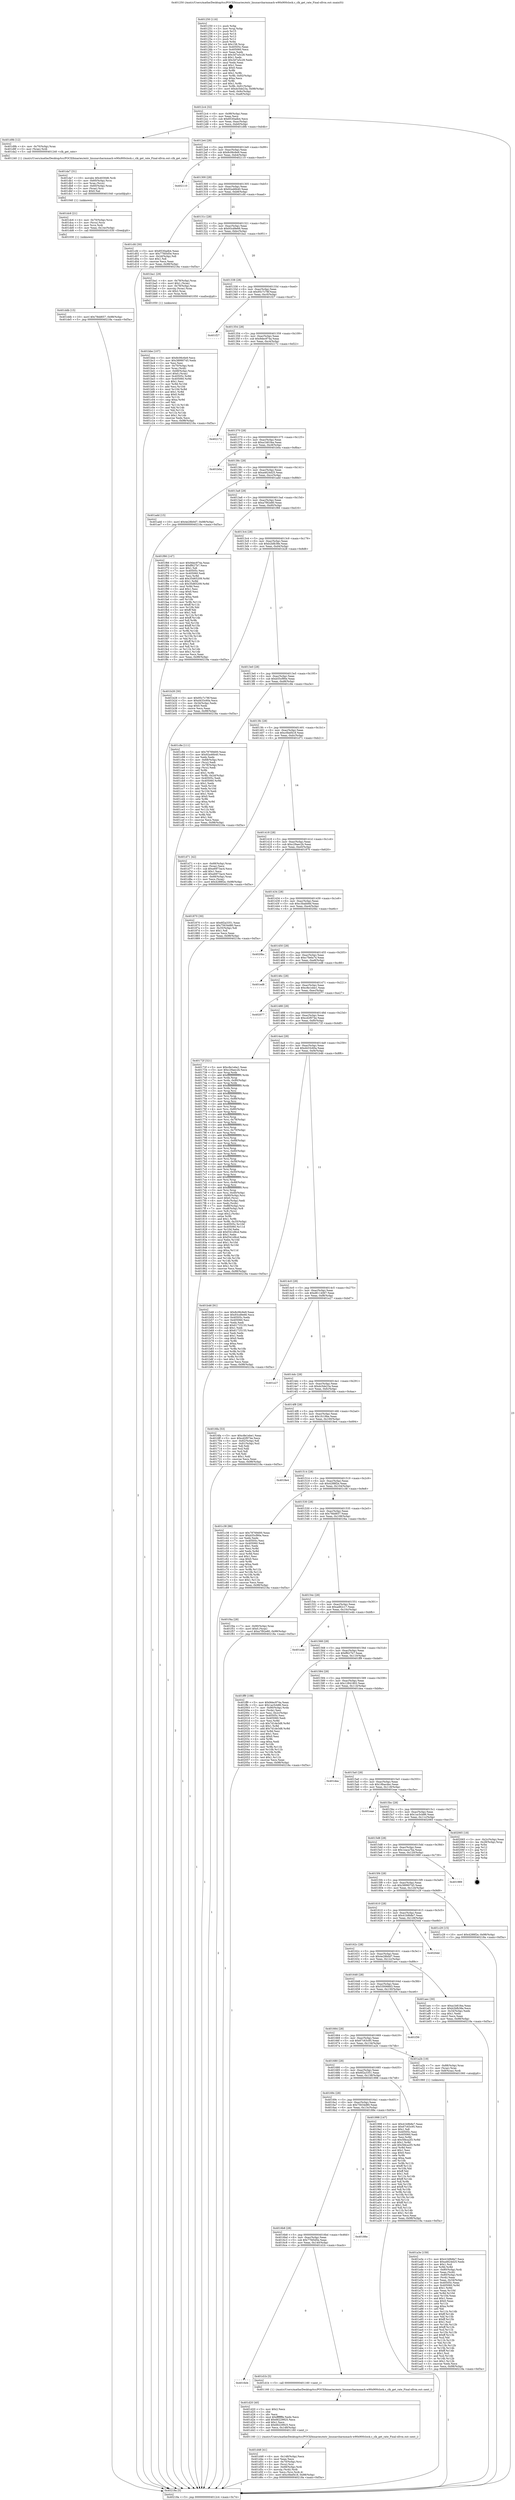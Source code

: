 digraph "0x401250" {
  label = "0x401250 (/mnt/c/Users/mathe/Desktop/tcc/POCII/binaries/extr_linuxarcharmmach-w90x900clock.c_clk_get_rate_Final-ollvm.out::main(0))"
  labelloc = "t"
  node[shape=record]

  Entry [label="",width=0.3,height=0.3,shape=circle,fillcolor=black,style=filled]
  "0x4012c4" [label="{
     0x4012c4 [32]\l
     | [instrs]\l
     &nbsp;&nbsp;0x4012c4 \<+6\>: mov -0x98(%rbp),%eax\l
     &nbsp;&nbsp;0x4012ca \<+2\>: mov %eax,%ecx\l
     &nbsp;&nbsp;0x4012cc \<+6\>: sub $0x8530adb4,%ecx\l
     &nbsp;&nbsp;0x4012d2 \<+6\>: mov %eax,-0xac(%rbp)\l
     &nbsp;&nbsp;0x4012d8 \<+6\>: mov %ecx,-0xb0(%rbp)\l
     &nbsp;&nbsp;0x4012de \<+6\>: je 0000000000401d9b \<main+0xb4b\>\l
  }"]
  "0x401d9b" [label="{
     0x401d9b [12]\l
     | [instrs]\l
     &nbsp;&nbsp;0x401d9b \<+4\>: mov -0x70(%rbp),%rax\l
     &nbsp;&nbsp;0x401d9f \<+3\>: mov (%rax),%rdi\l
     &nbsp;&nbsp;0x401da2 \<+5\>: call 0000000000401240 \<clk_get_rate\>\l
     | [calls]\l
     &nbsp;&nbsp;0x401240 \{1\} (/mnt/c/Users/mathe/Desktop/tcc/POCII/binaries/extr_linuxarcharmmach-w90x900clock.c_clk_get_rate_Final-ollvm.out::clk_get_rate)\l
  }"]
  "0x4012e4" [label="{
     0x4012e4 [28]\l
     | [instrs]\l
     &nbsp;&nbsp;0x4012e4 \<+5\>: jmp 00000000004012e9 \<main+0x99\>\l
     &nbsp;&nbsp;0x4012e9 \<+6\>: mov -0xac(%rbp),%eax\l
     &nbsp;&nbsp;0x4012ef \<+5\>: sub $0x8c06c6e9,%eax\l
     &nbsp;&nbsp;0x4012f4 \<+6\>: mov %eax,-0xb4(%rbp)\l
     &nbsp;&nbsp;0x4012fa \<+6\>: je 0000000000402110 \<main+0xec0\>\l
  }"]
  Exit [label="",width=0.3,height=0.3,shape=circle,fillcolor=black,style=filled,peripheries=2]
  "0x402110" [label="{
     0x402110\l
  }", style=dashed]
  "0x401300" [label="{
     0x401300 [28]\l
     | [instrs]\l
     &nbsp;&nbsp;0x401300 \<+5\>: jmp 0000000000401305 \<main+0xb5\>\l
     &nbsp;&nbsp;0x401305 \<+6\>: mov -0xac(%rbp),%eax\l
     &nbsp;&nbsp;0x40130b \<+5\>: sub $0x92a46b40,%eax\l
     &nbsp;&nbsp;0x401310 \<+6\>: mov %eax,-0xb8(%rbp)\l
     &nbsp;&nbsp;0x401316 \<+6\>: je 0000000000401cfd \<main+0xaad\>\l
  }"]
  "0x401ddb" [label="{
     0x401ddb [15]\l
     | [instrs]\l
     &nbsp;&nbsp;0x401ddb \<+10\>: movl $0x78dd657,-0x98(%rbp)\l
     &nbsp;&nbsp;0x401de5 \<+5\>: jmp 000000000040218a \<main+0xf3a\>\l
  }"]
  "0x401cfd" [label="{
     0x401cfd [30]\l
     | [instrs]\l
     &nbsp;&nbsp;0x401cfd \<+5\>: mov $0x8530adb4,%eax\l
     &nbsp;&nbsp;0x401d02 \<+5\>: mov $0x77fd5d5e,%ecx\l
     &nbsp;&nbsp;0x401d07 \<+3\>: mov -0x2d(%rbp),%dl\l
     &nbsp;&nbsp;0x401d0a \<+3\>: test $0x1,%dl\l
     &nbsp;&nbsp;0x401d0d \<+3\>: cmovne %ecx,%eax\l
     &nbsp;&nbsp;0x401d10 \<+6\>: mov %eax,-0x98(%rbp)\l
     &nbsp;&nbsp;0x401d16 \<+5\>: jmp 000000000040218a \<main+0xf3a\>\l
  }"]
  "0x40131c" [label="{
     0x40131c [28]\l
     | [instrs]\l
     &nbsp;&nbsp;0x40131c \<+5\>: jmp 0000000000401321 \<main+0xd1\>\l
     &nbsp;&nbsp;0x401321 \<+6\>: mov -0xac(%rbp),%eax\l
     &nbsp;&nbsp;0x401327 \<+5\>: sub $0x93cd9e66,%eax\l
     &nbsp;&nbsp;0x40132c \<+6\>: mov %eax,-0xbc(%rbp)\l
     &nbsp;&nbsp;0x401332 \<+6\>: je 0000000000401ba1 \<main+0x951\>\l
  }"]
  "0x401dc6" [label="{
     0x401dc6 [21]\l
     | [instrs]\l
     &nbsp;&nbsp;0x401dc6 \<+4\>: mov -0x70(%rbp),%rcx\l
     &nbsp;&nbsp;0x401dca \<+3\>: mov (%rcx),%rcx\l
     &nbsp;&nbsp;0x401dcd \<+3\>: mov %rcx,%rdi\l
     &nbsp;&nbsp;0x401dd0 \<+6\>: mov %eax,-0x14c(%rbp)\l
     &nbsp;&nbsp;0x401dd6 \<+5\>: call 0000000000401030 \<free@plt\>\l
     | [calls]\l
     &nbsp;&nbsp;0x401030 \{1\} (unknown)\l
  }"]
  "0x401ba1" [label="{
     0x401ba1 [29]\l
     | [instrs]\l
     &nbsp;&nbsp;0x401ba1 \<+4\>: mov -0x78(%rbp),%rax\l
     &nbsp;&nbsp;0x401ba5 \<+6\>: movl $0x1,(%rax)\l
     &nbsp;&nbsp;0x401bab \<+4\>: mov -0x78(%rbp),%rax\l
     &nbsp;&nbsp;0x401baf \<+3\>: movslq (%rax),%rax\l
     &nbsp;&nbsp;0x401bb2 \<+4\>: shl $0x2,%rax\l
     &nbsp;&nbsp;0x401bb6 \<+3\>: mov %rax,%rdi\l
     &nbsp;&nbsp;0x401bb9 \<+5\>: call 0000000000401050 \<malloc@plt\>\l
     | [calls]\l
     &nbsp;&nbsp;0x401050 \{1\} (unknown)\l
  }"]
  "0x401338" [label="{
     0x401338 [28]\l
     | [instrs]\l
     &nbsp;&nbsp;0x401338 \<+5\>: jmp 000000000040133d \<main+0xed\>\l
     &nbsp;&nbsp;0x40133d \<+6\>: mov -0xac(%rbp),%eax\l
     &nbsp;&nbsp;0x401343 \<+5\>: sub $0x95c7c78f,%eax\l
     &nbsp;&nbsp;0x401348 \<+6\>: mov %eax,-0xc0(%rbp)\l
     &nbsp;&nbsp;0x40134e \<+6\>: je 0000000000401f27 \<main+0xcd7\>\l
  }"]
  "0x401da7" [label="{
     0x401da7 [31]\l
     | [instrs]\l
     &nbsp;&nbsp;0x401da7 \<+10\>: movabs $0x4030d6,%rdi\l
     &nbsp;&nbsp;0x401db1 \<+4\>: mov -0x60(%rbp),%rcx\l
     &nbsp;&nbsp;0x401db5 \<+3\>: mov %rax,(%rcx)\l
     &nbsp;&nbsp;0x401db8 \<+4\>: mov -0x60(%rbp),%rax\l
     &nbsp;&nbsp;0x401dbc \<+3\>: mov (%rax),%rsi\l
     &nbsp;&nbsp;0x401dbf \<+2\>: mov $0x0,%al\l
     &nbsp;&nbsp;0x401dc1 \<+5\>: call 0000000000401040 \<printf@plt\>\l
     | [calls]\l
     &nbsp;&nbsp;0x401040 \{1\} (unknown)\l
  }"]
  "0x401f27" [label="{
     0x401f27\l
  }", style=dashed]
  "0x401354" [label="{
     0x401354 [28]\l
     | [instrs]\l
     &nbsp;&nbsp;0x401354 \<+5\>: jmp 0000000000401359 \<main+0x109\>\l
     &nbsp;&nbsp;0x401359 \<+6\>: mov -0xac(%rbp),%eax\l
     &nbsp;&nbsp;0x40135f \<+5\>: sub $0x9dec974a,%eax\l
     &nbsp;&nbsp;0x401364 \<+6\>: mov %eax,-0xc4(%rbp)\l
     &nbsp;&nbsp;0x40136a \<+6\>: je 0000000000402172 \<main+0xf22\>\l
  }"]
  "0x401d48" [label="{
     0x401d48 [41]\l
     | [instrs]\l
     &nbsp;&nbsp;0x401d48 \<+6\>: mov -0x148(%rbp),%ecx\l
     &nbsp;&nbsp;0x401d4e \<+3\>: imul %eax,%ecx\l
     &nbsp;&nbsp;0x401d51 \<+4\>: mov -0x70(%rbp),%rsi\l
     &nbsp;&nbsp;0x401d55 \<+3\>: mov (%rsi),%rsi\l
     &nbsp;&nbsp;0x401d58 \<+4\>: mov -0x68(%rbp),%rdi\l
     &nbsp;&nbsp;0x401d5c \<+3\>: movslq (%rdi),%rdi\l
     &nbsp;&nbsp;0x401d5f \<+3\>: mov %ecx,(%rsi,%rdi,4)\l
     &nbsp;&nbsp;0x401d62 \<+10\>: movl $0xc0bef418,-0x98(%rbp)\l
     &nbsp;&nbsp;0x401d6c \<+5\>: jmp 000000000040218a \<main+0xf3a\>\l
  }"]
  "0x402172" [label="{
     0x402172\l
  }", style=dashed]
  "0x401370" [label="{
     0x401370 [28]\l
     | [instrs]\l
     &nbsp;&nbsp;0x401370 \<+5\>: jmp 0000000000401375 \<main+0x125\>\l
     &nbsp;&nbsp;0x401375 \<+6\>: mov -0xac(%rbp),%eax\l
     &nbsp;&nbsp;0x40137b \<+5\>: sub $0xa1b81fea,%eax\l
     &nbsp;&nbsp;0x401380 \<+6\>: mov %eax,-0xc8(%rbp)\l
     &nbsp;&nbsp;0x401386 \<+6\>: je 0000000000401b0a \<main+0x8ba\>\l
  }"]
  "0x401d20" [label="{
     0x401d20 [40]\l
     | [instrs]\l
     &nbsp;&nbsp;0x401d20 \<+5\>: mov $0x2,%ecx\l
     &nbsp;&nbsp;0x401d25 \<+1\>: cltd\l
     &nbsp;&nbsp;0x401d26 \<+2\>: idiv %ecx\l
     &nbsp;&nbsp;0x401d28 \<+6\>: imul $0xfffffffe,%edx,%ecx\l
     &nbsp;&nbsp;0x401d2e \<+6\>: add $0x66229925,%ecx\l
     &nbsp;&nbsp;0x401d34 \<+3\>: add $0x1,%ecx\l
     &nbsp;&nbsp;0x401d37 \<+6\>: sub $0x66229925,%ecx\l
     &nbsp;&nbsp;0x401d3d \<+6\>: mov %ecx,-0x148(%rbp)\l
     &nbsp;&nbsp;0x401d43 \<+5\>: call 0000000000401160 \<next_i\>\l
     | [calls]\l
     &nbsp;&nbsp;0x401160 \{1\} (/mnt/c/Users/mathe/Desktop/tcc/POCII/binaries/extr_linuxarcharmmach-w90x900clock.c_clk_get_rate_Final-ollvm.out::next_i)\l
  }"]
  "0x401b0a" [label="{
     0x401b0a\l
  }", style=dashed]
  "0x40138c" [label="{
     0x40138c [28]\l
     | [instrs]\l
     &nbsp;&nbsp;0x40138c \<+5\>: jmp 0000000000401391 \<main+0x141\>\l
     &nbsp;&nbsp;0x401391 \<+6\>: mov -0xac(%rbp),%eax\l
     &nbsp;&nbsp;0x401397 \<+5\>: sub $0xa4624d25,%eax\l
     &nbsp;&nbsp;0x40139c \<+6\>: mov %eax,-0xcc(%rbp)\l
     &nbsp;&nbsp;0x4013a2 \<+6\>: je 0000000000401add \<main+0x88d\>\l
  }"]
  "0x4016d4" [label="{
     0x4016d4\l
  }", style=dashed]
  "0x401add" [label="{
     0x401add [15]\l
     | [instrs]\l
     &nbsp;&nbsp;0x401add \<+10\>: movl $0x4e28b0d7,-0x98(%rbp)\l
     &nbsp;&nbsp;0x401ae7 \<+5\>: jmp 000000000040218a \<main+0xf3a\>\l
  }"]
  "0x4013a8" [label="{
     0x4013a8 [28]\l
     | [instrs]\l
     &nbsp;&nbsp;0x4013a8 \<+5\>: jmp 00000000004013ad \<main+0x15d\>\l
     &nbsp;&nbsp;0x4013ad \<+6\>: mov -0xac(%rbp),%eax\l
     &nbsp;&nbsp;0x4013b3 \<+5\>: sub $0xa7f92e80,%eax\l
     &nbsp;&nbsp;0x4013b8 \<+6\>: mov %eax,-0xd0(%rbp)\l
     &nbsp;&nbsp;0x4013be \<+6\>: je 0000000000401f66 \<main+0xd16\>\l
  }"]
  "0x401d1b" [label="{
     0x401d1b [5]\l
     | [instrs]\l
     &nbsp;&nbsp;0x401d1b \<+5\>: call 0000000000401160 \<next_i\>\l
     | [calls]\l
     &nbsp;&nbsp;0x401160 \{1\} (/mnt/c/Users/mathe/Desktop/tcc/POCII/binaries/extr_linuxarcharmmach-w90x900clock.c_clk_get_rate_Final-ollvm.out::next_i)\l
  }"]
  "0x401f66" [label="{
     0x401f66 [147]\l
     | [instrs]\l
     &nbsp;&nbsp;0x401f66 \<+5\>: mov $0x9dec974a,%eax\l
     &nbsp;&nbsp;0x401f6b \<+5\>: mov $0xff427b7,%ecx\l
     &nbsp;&nbsp;0x401f70 \<+2\>: mov $0x1,%dl\l
     &nbsp;&nbsp;0x401f72 \<+7\>: mov 0x40505c,%esi\l
     &nbsp;&nbsp;0x401f79 \<+7\>: mov 0x405060,%edi\l
     &nbsp;&nbsp;0x401f80 \<+3\>: mov %esi,%r8d\l
     &nbsp;&nbsp;0x401f83 \<+7\>: add $0x35d65209,%r8d\l
     &nbsp;&nbsp;0x401f8a \<+4\>: sub $0x1,%r8d\l
     &nbsp;&nbsp;0x401f8e \<+7\>: sub $0x35d65209,%r8d\l
     &nbsp;&nbsp;0x401f95 \<+4\>: imul %r8d,%esi\l
     &nbsp;&nbsp;0x401f99 \<+3\>: and $0x1,%esi\l
     &nbsp;&nbsp;0x401f9c \<+3\>: cmp $0x0,%esi\l
     &nbsp;&nbsp;0x401f9f \<+4\>: sete %r9b\l
     &nbsp;&nbsp;0x401fa3 \<+3\>: cmp $0xa,%edi\l
     &nbsp;&nbsp;0x401fa6 \<+4\>: setl %r10b\l
     &nbsp;&nbsp;0x401faa \<+3\>: mov %r9b,%r11b\l
     &nbsp;&nbsp;0x401fad \<+4\>: xor $0xff,%r11b\l
     &nbsp;&nbsp;0x401fb1 \<+3\>: mov %r10b,%bl\l
     &nbsp;&nbsp;0x401fb4 \<+3\>: xor $0xff,%bl\l
     &nbsp;&nbsp;0x401fb7 \<+3\>: xor $0x1,%dl\l
     &nbsp;&nbsp;0x401fba \<+3\>: mov %r11b,%r14b\l
     &nbsp;&nbsp;0x401fbd \<+4\>: and $0xff,%r14b\l
     &nbsp;&nbsp;0x401fc1 \<+3\>: and %dl,%r9b\l
     &nbsp;&nbsp;0x401fc4 \<+3\>: mov %bl,%r15b\l
     &nbsp;&nbsp;0x401fc7 \<+4\>: and $0xff,%r15b\l
     &nbsp;&nbsp;0x401fcb \<+3\>: and %dl,%r10b\l
     &nbsp;&nbsp;0x401fce \<+3\>: or %r9b,%r14b\l
     &nbsp;&nbsp;0x401fd1 \<+3\>: or %r10b,%r15b\l
     &nbsp;&nbsp;0x401fd4 \<+3\>: xor %r15b,%r14b\l
     &nbsp;&nbsp;0x401fd7 \<+3\>: or %bl,%r11b\l
     &nbsp;&nbsp;0x401fda \<+4\>: xor $0xff,%r11b\l
     &nbsp;&nbsp;0x401fde \<+3\>: or $0x1,%dl\l
     &nbsp;&nbsp;0x401fe1 \<+3\>: and %dl,%r11b\l
     &nbsp;&nbsp;0x401fe4 \<+3\>: or %r11b,%r14b\l
     &nbsp;&nbsp;0x401fe7 \<+4\>: test $0x1,%r14b\l
     &nbsp;&nbsp;0x401feb \<+3\>: cmovne %ecx,%eax\l
     &nbsp;&nbsp;0x401fee \<+6\>: mov %eax,-0x98(%rbp)\l
     &nbsp;&nbsp;0x401ff4 \<+5\>: jmp 000000000040218a \<main+0xf3a\>\l
  }"]
  "0x4013c4" [label="{
     0x4013c4 [28]\l
     | [instrs]\l
     &nbsp;&nbsp;0x4013c4 \<+5\>: jmp 00000000004013c9 \<main+0x179\>\l
     &nbsp;&nbsp;0x4013c9 \<+6\>: mov -0xac(%rbp),%eax\l
     &nbsp;&nbsp;0x4013cf \<+5\>: sub $0xb2bfb38e,%eax\l
     &nbsp;&nbsp;0x4013d4 \<+6\>: mov %eax,-0xd4(%rbp)\l
     &nbsp;&nbsp;0x4013da \<+6\>: je 0000000000401b28 \<main+0x8d8\>\l
  }"]
  "0x4016b8" [label="{
     0x4016b8 [28]\l
     | [instrs]\l
     &nbsp;&nbsp;0x4016b8 \<+5\>: jmp 00000000004016bd \<main+0x46d\>\l
     &nbsp;&nbsp;0x4016bd \<+6\>: mov -0xac(%rbp),%eax\l
     &nbsp;&nbsp;0x4016c3 \<+5\>: sub $0x77fd5d5e,%eax\l
     &nbsp;&nbsp;0x4016c8 \<+6\>: mov %eax,-0x140(%rbp)\l
     &nbsp;&nbsp;0x4016ce \<+6\>: je 0000000000401d1b \<main+0xacb\>\l
  }"]
  "0x401b28" [label="{
     0x401b28 [30]\l
     | [instrs]\l
     &nbsp;&nbsp;0x401b28 \<+5\>: mov $0x95c7c78f,%eax\l
     &nbsp;&nbsp;0x401b2d \<+5\>: mov $0xd433c60a,%ecx\l
     &nbsp;&nbsp;0x401b32 \<+3\>: mov -0x34(%rbp),%edx\l
     &nbsp;&nbsp;0x401b35 \<+3\>: cmp $0x0,%edx\l
     &nbsp;&nbsp;0x401b38 \<+3\>: cmove %ecx,%eax\l
     &nbsp;&nbsp;0x401b3b \<+6\>: mov %eax,-0x98(%rbp)\l
     &nbsp;&nbsp;0x401b41 \<+5\>: jmp 000000000040218a \<main+0xf3a\>\l
  }"]
  "0x4013e0" [label="{
     0x4013e0 [28]\l
     | [instrs]\l
     &nbsp;&nbsp;0x4013e0 \<+5\>: jmp 00000000004013e5 \<main+0x195\>\l
     &nbsp;&nbsp;0x4013e5 \<+6\>: mov -0xac(%rbp),%eax\l
     &nbsp;&nbsp;0x4013eb \<+5\>: sub $0xb55cf90e,%eax\l
     &nbsp;&nbsp;0x4013f0 \<+6\>: mov %eax,-0xd8(%rbp)\l
     &nbsp;&nbsp;0x4013f6 \<+6\>: je 0000000000401c8e \<main+0xa3e\>\l
  }"]
  "0x40188e" [label="{
     0x40188e\l
  }", style=dashed]
  "0x401c8e" [label="{
     0x401c8e [111]\l
     | [instrs]\l
     &nbsp;&nbsp;0x401c8e \<+5\>: mov $0x78769d00,%eax\l
     &nbsp;&nbsp;0x401c93 \<+5\>: mov $0x92a46b40,%ecx\l
     &nbsp;&nbsp;0x401c98 \<+2\>: xor %edx,%edx\l
     &nbsp;&nbsp;0x401c9a \<+4\>: mov -0x68(%rbp),%rsi\l
     &nbsp;&nbsp;0x401c9e \<+2\>: mov (%rsi),%edi\l
     &nbsp;&nbsp;0x401ca0 \<+4\>: mov -0x78(%rbp),%rsi\l
     &nbsp;&nbsp;0x401ca4 \<+2\>: cmp (%rsi),%edi\l
     &nbsp;&nbsp;0x401ca6 \<+4\>: setl %r8b\l
     &nbsp;&nbsp;0x401caa \<+4\>: and $0x1,%r8b\l
     &nbsp;&nbsp;0x401cae \<+4\>: mov %r8b,-0x2d(%rbp)\l
     &nbsp;&nbsp;0x401cb2 \<+7\>: mov 0x40505c,%edi\l
     &nbsp;&nbsp;0x401cb9 \<+8\>: mov 0x405060,%r9d\l
     &nbsp;&nbsp;0x401cc1 \<+3\>: sub $0x1,%edx\l
     &nbsp;&nbsp;0x401cc4 \<+3\>: mov %edi,%r10d\l
     &nbsp;&nbsp;0x401cc7 \<+3\>: add %edx,%r10d\l
     &nbsp;&nbsp;0x401cca \<+4\>: imul %r10d,%edi\l
     &nbsp;&nbsp;0x401cce \<+3\>: and $0x1,%edi\l
     &nbsp;&nbsp;0x401cd1 \<+3\>: cmp $0x0,%edi\l
     &nbsp;&nbsp;0x401cd4 \<+4\>: sete %r8b\l
     &nbsp;&nbsp;0x401cd8 \<+4\>: cmp $0xa,%r9d\l
     &nbsp;&nbsp;0x401cdc \<+4\>: setl %r11b\l
     &nbsp;&nbsp;0x401ce0 \<+3\>: mov %r8b,%bl\l
     &nbsp;&nbsp;0x401ce3 \<+3\>: and %r11b,%bl\l
     &nbsp;&nbsp;0x401ce6 \<+3\>: xor %r11b,%r8b\l
     &nbsp;&nbsp;0x401ce9 \<+3\>: or %r8b,%bl\l
     &nbsp;&nbsp;0x401cec \<+3\>: test $0x1,%bl\l
     &nbsp;&nbsp;0x401cef \<+3\>: cmovne %ecx,%eax\l
     &nbsp;&nbsp;0x401cf2 \<+6\>: mov %eax,-0x98(%rbp)\l
     &nbsp;&nbsp;0x401cf8 \<+5\>: jmp 000000000040218a \<main+0xf3a\>\l
  }"]
  "0x4013fc" [label="{
     0x4013fc [28]\l
     | [instrs]\l
     &nbsp;&nbsp;0x4013fc \<+5\>: jmp 0000000000401401 \<main+0x1b1\>\l
     &nbsp;&nbsp;0x401401 \<+6\>: mov -0xac(%rbp),%eax\l
     &nbsp;&nbsp;0x401407 \<+5\>: sub $0xc0bef418,%eax\l
     &nbsp;&nbsp;0x40140c \<+6\>: mov %eax,-0xdc(%rbp)\l
     &nbsp;&nbsp;0x401412 \<+6\>: je 0000000000401d71 \<main+0xb21\>\l
  }"]
  "0x401bbe" [label="{
     0x401bbe [107]\l
     | [instrs]\l
     &nbsp;&nbsp;0x401bbe \<+5\>: mov $0x8c06c6e9,%ecx\l
     &nbsp;&nbsp;0x401bc3 \<+5\>: mov $0x38990745,%edx\l
     &nbsp;&nbsp;0x401bc8 \<+2\>: xor %esi,%esi\l
     &nbsp;&nbsp;0x401bca \<+4\>: mov -0x70(%rbp),%rdi\l
     &nbsp;&nbsp;0x401bce \<+3\>: mov %rax,(%rdi)\l
     &nbsp;&nbsp;0x401bd1 \<+4\>: mov -0x68(%rbp),%rax\l
     &nbsp;&nbsp;0x401bd5 \<+6\>: movl $0x0,(%rax)\l
     &nbsp;&nbsp;0x401bdb \<+8\>: mov 0x40505c,%r8d\l
     &nbsp;&nbsp;0x401be3 \<+8\>: mov 0x405060,%r9d\l
     &nbsp;&nbsp;0x401beb \<+3\>: sub $0x1,%esi\l
     &nbsp;&nbsp;0x401bee \<+3\>: mov %r8d,%r10d\l
     &nbsp;&nbsp;0x401bf1 \<+3\>: add %esi,%r10d\l
     &nbsp;&nbsp;0x401bf4 \<+4\>: imul %r10d,%r8d\l
     &nbsp;&nbsp;0x401bf8 \<+4\>: and $0x1,%r8d\l
     &nbsp;&nbsp;0x401bfc \<+4\>: cmp $0x0,%r8d\l
     &nbsp;&nbsp;0x401c00 \<+4\>: sete %r11b\l
     &nbsp;&nbsp;0x401c04 \<+4\>: cmp $0xa,%r9d\l
     &nbsp;&nbsp;0x401c08 \<+3\>: setl %bl\l
     &nbsp;&nbsp;0x401c0b \<+3\>: mov %r11b,%r14b\l
     &nbsp;&nbsp;0x401c0e \<+3\>: and %bl,%r14b\l
     &nbsp;&nbsp;0x401c11 \<+3\>: xor %bl,%r11b\l
     &nbsp;&nbsp;0x401c14 \<+3\>: or %r11b,%r14b\l
     &nbsp;&nbsp;0x401c17 \<+4\>: test $0x1,%r14b\l
     &nbsp;&nbsp;0x401c1b \<+3\>: cmovne %edx,%ecx\l
     &nbsp;&nbsp;0x401c1e \<+6\>: mov %ecx,-0x98(%rbp)\l
     &nbsp;&nbsp;0x401c24 \<+5\>: jmp 000000000040218a \<main+0xf3a\>\l
  }"]
  "0x401d71" [label="{
     0x401d71 [42]\l
     | [instrs]\l
     &nbsp;&nbsp;0x401d71 \<+4\>: mov -0x68(%rbp),%rax\l
     &nbsp;&nbsp;0x401d75 \<+2\>: mov (%rax),%ecx\l
     &nbsp;&nbsp;0x401d77 \<+6\>: sub $0xe6973ac4,%ecx\l
     &nbsp;&nbsp;0x401d7d \<+3\>: add $0x1,%ecx\l
     &nbsp;&nbsp;0x401d80 \<+6\>: add $0xe6973ac4,%ecx\l
     &nbsp;&nbsp;0x401d86 \<+4\>: mov -0x68(%rbp),%rax\l
     &nbsp;&nbsp;0x401d8a \<+2\>: mov %ecx,(%rax)\l
     &nbsp;&nbsp;0x401d8c \<+10\>: movl $0x4288f2e,-0x98(%rbp)\l
     &nbsp;&nbsp;0x401d96 \<+5\>: jmp 000000000040218a \<main+0xf3a\>\l
  }"]
  "0x401418" [label="{
     0x401418 [28]\l
     | [instrs]\l
     &nbsp;&nbsp;0x401418 \<+5\>: jmp 000000000040141d \<main+0x1cd\>\l
     &nbsp;&nbsp;0x40141d \<+6\>: mov -0xac(%rbp),%eax\l
     &nbsp;&nbsp;0x401423 \<+5\>: sub $0xc29aec2b,%eax\l
     &nbsp;&nbsp;0x401428 \<+6\>: mov %eax,-0xe0(%rbp)\l
     &nbsp;&nbsp;0x40142e \<+6\>: je 0000000000401870 \<main+0x620\>\l
  }"]
  "0x401a3e" [label="{
     0x401a3e [159]\l
     | [instrs]\l
     &nbsp;&nbsp;0x401a3e \<+5\>: mov $0x41b9b8e7,%ecx\l
     &nbsp;&nbsp;0x401a43 \<+5\>: mov $0xa4624d25,%edx\l
     &nbsp;&nbsp;0x401a48 \<+3\>: mov $0x1,%sil\l
     &nbsp;&nbsp;0x401a4b \<+3\>: xor %r8d,%r8d\l
     &nbsp;&nbsp;0x401a4e \<+4\>: mov -0x80(%rbp),%rdi\l
     &nbsp;&nbsp;0x401a52 \<+2\>: mov %eax,(%rdi)\l
     &nbsp;&nbsp;0x401a54 \<+4\>: mov -0x80(%rbp),%rdi\l
     &nbsp;&nbsp;0x401a58 \<+2\>: mov (%rdi),%eax\l
     &nbsp;&nbsp;0x401a5a \<+3\>: mov %eax,-0x34(%rbp)\l
     &nbsp;&nbsp;0x401a5d \<+7\>: mov 0x40505c,%eax\l
     &nbsp;&nbsp;0x401a64 \<+8\>: mov 0x405060,%r9d\l
     &nbsp;&nbsp;0x401a6c \<+4\>: sub $0x1,%r8d\l
     &nbsp;&nbsp;0x401a70 \<+3\>: mov %eax,%r10d\l
     &nbsp;&nbsp;0x401a73 \<+3\>: add %r8d,%r10d\l
     &nbsp;&nbsp;0x401a76 \<+4\>: imul %r10d,%eax\l
     &nbsp;&nbsp;0x401a7a \<+3\>: and $0x1,%eax\l
     &nbsp;&nbsp;0x401a7d \<+3\>: cmp $0x0,%eax\l
     &nbsp;&nbsp;0x401a80 \<+4\>: sete %r11b\l
     &nbsp;&nbsp;0x401a84 \<+4\>: cmp $0xa,%r9d\l
     &nbsp;&nbsp;0x401a88 \<+3\>: setl %bl\l
     &nbsp;&nbsp;0x401a8b \<+3\>: mov %r11b,%r14b\l
     &nbsp;&nbsp;0x401a8e \<+4\>: xor $0xff,%r14b\l
     &nbsp;&nbsp;0x401a92 \<+3\>: mov %bl,%r15b\l
     &nbsp;&nbsp;0x401a95 \<+4\>: xor $0xff,%r15b\l
     &nbsp;&nbsp;0x401a99 \<+4\>: xor $0x1,%sil\l
     &nbsp;&nbsp;0x401a9d \<+3\>: mov %r14b,%r12b\l
     &nbsp;&nbsp;0x401aa0 \<+4\>: and $0xff,%r12b\l
     &nbsp;&nbsp;0x401aa4 \<+3\>: and %sil,%r11b\l
     &nbsp;&nbsp;0x401aa7 \<+3\>: mov %r15b,%r13b\l
     &nbsp;&nbsp;0x401aaa \<+4\>: and $0xff,%r13b\l
     &nbsp;&nbsp;0x401aae \<+3\>: and %sil,%bl\l
     &nbsp;&nbsp;0x401ab1 \<+3\>: or %r11b,%r12b\l
     &nbsp;&nbsp;0x401ab4 \<+3\>: or %bl,%r13b\l
     &nbsp;&nbsp;0x401ab7 \<+3\>: xor %r13b,%r12b\l
     &nbsp;&nbsp;0x401aba \<+3\>: or %r15b,%r14b\l
     &nbsp;&nbsp;0x401abd \<+4\>: xor $0xff,%r14b\l
     &nbsp;&nbsp;0x401ac1 \<+4\>: or $0x1,%sil\l
     &nbsp;&nbsp;0x401ac5 \<+3\>: and %sil,%r14b\l
     &nbsp;&nbsp;0x401ac8 \<+3\>: or %r14b,%r12b\l
     &nbsp;&nbsp;0x401acb \<+4\>: test $0x1,%r12b\l
     &nbsp;&nbsp;0x401acf \<+3\>: cmovne %edx,%ecx\l
     &nbsp;&nbsp;0x401ad2 \<+6\>: mov %ecx,-0x98(%rbp)\l
     &nbsp;&nbsp;0x401ad8 \<+5\>: jmp 000000000040218a \<main+0xf3a\>\l
  }"]
  "0x401870" [label="{
     0x401870 [30]\l
     | [instrs]\l
     &nbsp;&nbsp;0x401870 \<+5\>: mov $0x6f2a3351,%eax\l
     &nbsp;&nbsp;0x401875 \<+5\>: mov $0x75634d80,%ecx\l
     &nbsp;&nbsp;0x40187a \<+3\>: mov -0x35(%rbp),%dl\l
     &nbsp;&nbsp;0x40187d \<+3\>: test $0x1,%dl\l
     &nbsp;&nbsp;0x401880 \<+3\>: cmovne %ecx,%eax\l
     &nbsp;&nbsp;0x401883 \<+6\>: mov %eax,-0x98(%rbp)\l
     &nbsp;&nbsp;0x401889 \<+5\>: jmp 000000000040218a \<main+0xf3a\>\l
  }"]
  "0x401434" [label="{
     0x401434 [28]\l
     | [instrs]\l
     &nbsp;&nbsp;0x401434 \<+5\>: jmp 0000000000401439 \<main+0x1e9\>\l
     &nbsp;&nbsp;0x401439 \<+6\>: mov -0xac(%rbp),%eax\l
     &nbsp;&nbsp;0x40143f \<+5\>: sub $0xc3babb8d,%eax\l
     &nbsp;&nbsp;0x401444 \<+6\>: mov %eax,-0xe4(%rbp)\l
     &nbsp;&nbsp;0x40144a \<+6\>: je 00000000004020bc \<main+0xe6c\>\l
  }"]
  "0x40169c" [label="{
     0x40169c [28]\l
     | [instrs]\l
     &nbsp;&nbsp;0x40169c \<+5\>: jmp 00000000004016a1 \<main+0x451\>\l
     &nbsp;&nbsp;0x4016a1 \<+6\>: mov -0xac(%rbp),%eax\l
     &nbsp;&nbsp;0x4016a7 \<+5\>: sub $0x75634d80,%eax\l
     &nbsp;&nbsp;0x4016ac \<+6\>: mov %eax,-0x13c(%rbp)\l
     &nbsp;&nbsp;0x4016b2 \<+6\>: je 000000000040188e \<main+0x63e\>\l
  }"]
  "0x4020bc" [label="{
     0x4020bc\l
  }", style=dashed]
  "0x401450" [label="{
     0x401450 [28]\l
     | [instrs]\l
     &nbsp;&nbsp;0x401450 \<+5\>: jmp 0000000000401455 \<main+0x205\>\l
     &nbsp;&nbsp;0x401455 \<+6\>: mov -0xac(%rbp),%eax\l
     &nbsp;&nbsp;0x40145b \<+5\>: sub $0xc7fe6a74,%eax\l
     &nbsp;&nbsp;0x401460 \<+6\>: mov %eax,-0xe8(%rbp)\l
     &nbsp;&nbsp;0x401466 \<+6\>: je 0000000000401ed8 \<main+0xc88\>\l
  }"]
  "0x401998" [label="{
     0x401998 [147]\l
     | [instrs]\l
     &nbsp;&nbsp;0x401998 \<+5\>: mov $0x41b9b8e7,%eax\l
     &nbsp;&nbsp;0x40199d \<+5\>: mov $0x67c63c95,%ecx\l
     &nbsp;&nbsp;0x4019a2 \<+2\>: mov $0x1,%dl\l
     &nbsp;&nbsp;0x4019a4 \<+7\>: mov 0x40505c,%esi\l
     &nbsp;&nbsp;0x4019ab \<+7\>: mov 0x405060,%edi\l
     &nbsp;&nbsp;0x4019b2 \<+3\>: mov %esi,%r8d\l
     &nbsp;&nbsp;0x4019b5 \<+7\>: sub $0x5fdca2f3,%r8d\l
     &nbsp;&nbsp;0x4019bc \<+4\>: sub $0x1,%r8d\l
     &nbsp;&nbsp;0x4019c0 \<+7\>: add $0x5fdca2f3,%r8d\l
     &nbsp;&nbsp;0x4019c7 \<+4\>: imul %r8d,%esi\l
     &nbsp;&nbsp;0x4019cb \<+3\>: and $0x1,%esi\l
     &nbsp;&nbsp;0x4019ce \<+3\>: cmp $0x0,%esi\l
     &nbsp;&nbsp;0x4019d1 \<+4\>: sete %r9b\l
     &nbsp;&nbsp;0x4019d5 \<+3\>: cmp $0xa,%edi\l
     &nbsp;&nbsp;0x4019d8 \<+4\>: setl %r10b\l
     &nbsp;&nbsp;0x4019dc \<+3\>: mov %r9b,%r11b\l
     &nbsp;&nbsp;0x4019df \<+4\>: xor $0xff,%r11b\l
     &nbsp;&nbsp;0x4019e3 \<+3\>: mov %r10b,%bl\l
     &nbsp;&nbsp;0x4019e6 \<+3\>: xor $0xff,%bl\l
     &nbsp;&nbsp;0x4019e9 \<+3\>: xor $0x1,%dl\l
     &nbsp;&nbsp;0x4019ec \<+3\>: mov %r11b,%r14b\l
     &nbsp;&nbsp;0x4019ef \<+4\>: and $0xff,%r14b\l
     &nbsp;&nbsp;0x4019f3 \<+3\>: and %dl,%r9b\l
     &nbsp;&nbsp;0x4019f6 \<+3\>: mov %bl,%r15b\l
     &nbsp;&nbsp;0x4019f9 \<+4\>: and $0xff,%r15b\l
     &nbsp;&nbsp;0x4019fd \<+3\>: and %dl,%r10b\l
     &nbsp;&nbsp;0x401a00 \<+3\>: or %r9b,%r14b\l
     &nbsp;&nbsp;0x401a03 \<+3\>: or %r10b,%r15b\l
     &nbsp;&nbsp;0x401a06 \<+3\>: xor %r15b,%r14b\l
     &nbsp;&nbsp;0x401a09 \<+3\>: or %bl,%r11b\l
     &nbsp;&nbsp;0x401a0c \<+4\>: xor $0xff,%r11b\l
     &nbsp;&nbsp;0x401a10 \<+3\>: or $0x1,%dl\l
     &nbsp;&nbsp;0x401a13 \<+3\>: and %dl,%r11b\l
     &nbsp;&nbsp;0x401a16 \<+3\>: or %r11b,%r14b\l
     &nbsp;&nbsp;0x401a19 \<+4\>: test $0x1,%r14b\l
     &nbsp;&nbsp;0x401a1d \<+3\>: cmovne %ecx,%eax\l
     &nbsp;&nbsp;0x401a20 \<+6\>: mov %eax,-0x98(%rbp)\l
     &nbsp;&nbsp;0x401a26 \<+5\>: jmp 000000000040218a \<main+0xf3a\>\l
  }"]
  "0x401ed8" [label="{
     0x401ed8\l
  }", style=dashed]
  "0x40146c" [label="{
     0x40146c [28]\l
     | [instrs]\l
     &nbsp;&nbsp;0x40146c \<+5\>: jmp 0000000000401471 \<main+0x221\>\l
     &nbsp;&nbsp;0x401471 \<+6\>: mov -0xac(%rbp),%eax\l
     &nbsp;&nbsp;0x401477 \<+5\>: sub $0xc8e1ebe1,%eax\l
     &nbsp;&nbsp;0x40147c \<+6\>: mov %eax,-0xec(%rbp)\l
     &nbsp;&nbsp;0x401482 \<+6\>: je 0000000000402077 \<main+0xe27\>\l
  }"]
  "0x401680" [label="{
     0x401680 [28]\l
     | [instrs]\l
     &nbsp;&nbsp;0x401680 \<+5\>: jmp 0000000000401685 \<main+0x435\>\l
     &nbsp;&nbsp;0x401685 \<+6\>: mov -0xac(%rbp),%eax\l
     &nbsp;&nbsp;0x40168b \<+5\>: sub $0x6f2a3351,%eax\l
     &nbsp;&nbsp;0x401690 \<+6\>: mov %eax,-0x138(%rbp)\l
     &nbsp;&nbsp;0x401696 \<+6\>: je 0000000000401998 \<main+0x748\>\l
  }"]
  "0x402077" [label="{
     0x402077\l
  }", style=dashed]
  "0x401488" [label="{
     0x401488 [28]\l
     | [instrs]\l
     &nbsp;&nbsp;0x401488 \<+5\>: jmp 000000000040148d \<main+0x23d\>\l
     &nbsp;&nbsp;0x40148d \<+6\>: mov -0xac(%rbp),%eax\l
     &nbsp;&nbsp;0x401493 \<+5\>: sub $0xcd2f074e,%eax\l
     &nbsp;&nbsp;0x401498 \<+6\>: mov %eax,-0xf0(%rbp)\l
     &nbsp;&nbsp;0x40149e \<+6\>: je 000000000040172f \<main+0x4df\>\l
  }"]
  "0x401a2b" [label="{
     0x401a2b [19]\l
     | [instrs]\l
     &nbsp;&nbsp;0x401a2b \<+7\>: mov -0x88(%rbp),%rax\l
     &nbsp;&nbsp;0x401a32 \<+3\>: mov (%rax),%rax\l
     &nbsp;&nbsp;0x401a35 \<+4\>: mov 0x8(%rax),%rdi\l
     &nbsp;&nbsp;0x401a39 \<+5\>: call 0000000000401060 \<atoi@plt\>\l
     | [calls]\l
     &nbsp;&nbsp;0x401060 \{1\} (unknown)\l
  }"]
  "0x40172f" [label="{
     0x40172f [321]\l
     | [instrs]\l
     &nbsp;&nbsp;0x40172f \<+5\>: mov $0xc8e1ebe1,%eax\l
     &nbsp;&nbsp;0x401734 \<+5\>: mov $0xc29aec2b,%ecx\l
     &nbsp;&nbsp;0x401739 \<+3\>: mov %rsp,%rdx\l
     &nbsp;&nbsp;0x40173c \<+4\>: add $0xfffffffffffffff0,%rdx\l
     &nbsp;&nbsp;0x401740 \<+3\>: mov %rdx,%rsp\l
     &nbsp;&nbsp;0x401743 \<+7\>: mov %rdx,-0x90(%rbp)\l
     &nbsp;&nbsp;0x40174a \<+3\>: mov %rsp,%rdx\l
     &nbsp;&nbsp;0x40174d \<+4\>: add $0xfffffffffffffff0,%rdx\l
     &nbsp;&nbsp;0x401751 \<+3\>: mov %rdx,%rsp\l
     &nbsp;&nbsp;0x401754 \<+3\>: mov %rsp,%rsi\l
     &nbsp;&nbsp;0x401757 \<+4\>: add $0xfffffffffffffff0,%rsi\l
     &nbsp;&nbsp;0x40175b \<+3\>: mov %rsi,%rsp\l
     &nbsp;&nbsp;0x40175e \<+7\>: mov %rsi,-0x88(%rbp)\l
     &nbsp;&nbsp;0x401765 \<+3\>: mov %rsp,%rsi\l
     &nbsp;&nbsp;0x401768 \<+4\>: add $0xfffffffffffffff0,%rsi\l
     &nbsp;&nbsp;0x40176c \<+3\>: mov %rsi,%rsp\l
     &nbsp;&nbsp;0x40176f \<+4\>: mov %rsi,-0x80(%rbp)\l
     &nbsp;&nbsp;0x401773 \<+3\>: mov %rsp,%rsi\l
     &nbsp;&nbsp;0x401776 \<+4\>: add $0xfffffffffffffff0,%rsi\l
     &nbsp;&nbsp;0x40177a \<+3\>: mov %rsi,%rsp\l
     &nbsp;&nbsp;0x40177d \<+4\>: mov %rsi,-0x78(%rbp)\l
     &nbsp;&nbsp;0x401781 \<+3\>: mov %rsp,%rsi\l
     &nbsp;&nbsp;0x401784 \<+4\>: add $0xfffffffffffffff0,%rsi\l
     &nbsp;&nbsp;0x401788 \<+3\>: mov %rsi,%rsp\l
     &nbsp;&nbsp;0x40178b \<+4\>: mov %rsi,-0x70(%rbp)\l
     &nbsp;&nbsp;0x40178f \<+3\>: mov %rsp,%rsi\l
     &nbsp;&nbsp;0x401792 \<+4\>: add $0xfffffffffffffff0,%rsi\l
     &nbsp;&nbsp;0x401796 \<+3\>: mov %rsi,%rsp\l
     &nbsp;&nbsp;0x401799 \<+4\>: mov %rsi,-0x68(%rbp)\l
     &nbsp;&nbsp;0x40179d \<+3\>: mov %rsp,%rsi\l
     &nbsp;&nbsp;0x4017a0 \<+4\>: add $0xfffffffffffffff0,%rsi\l
     &nbsp;&nbsp;0x4017a4 \<+3\>: mov %rsi,%rsp\l
     &nbsp;&nbsp;0x4017a7 \<+4\>: mov %rsi,-0x60(%rbp)\l
     &nbsp;&nbsp;0x4017ab \<+3\>: mov %rsp,%rsi\l
     &nbsp;&nbsp;0x4017ae \<+4\>: add $0xfffffffffffffff0,%rsi\l
     &nbsp;&nbsp;0x4017b2 \<+3\>: mov %rsi,%rsp\l
     &nbsp;&nbsp;0x4017b5 \<+4\>: mov %rsi,-0x58(%rbp)\l
     &nbsp;&nbsp;0x4017b9 \<+3\>: mov %rsp,%rsi\l
     &nbsp;&nbsp;0x4017bc \<+4\>: add $0xfffffffffffffff0,%rsi\l
     &nbsp;&nbsp;0x4017c0 \<+3\>: mov %rsi,%rsp\l
     &nbsp;&nbsp;0x4017c3 \<+4\>: mov %rsi,-0x50(%rbp)\l
     &nbsp;&nbsp;0x4017c7 \<+3\>: mov %rsp,%rsi\l
     &nbsp;&nbsp;0x4017ca \<+4\>: add $0xfffffffffffffff0,%rsi\l
     &nbsp;&nbsp;0x4017ce \<+3\>: mov %rsi,%rsp\l
     &nbsp;&nbsp;0x4017d1 \<+4\>: mov %rsi,-0x48(%rbp)\l
     &nbsp;&nbsp;0x4017d5 \<+3\>: mov %rsp,%rsi\l
     &nbsp;&nbsp;0x4017d8 \<+4\>: add $0xfffffffffffffff0,%rsi\l
     &nbsp;&nbsp;0x4017dc \<+3\>: mov %rsi,%rsp\l
     &nbsp;&nbsp;0x4017df \<+4\>: mov %rsi,-0x40(%rbp)\l
     &nbsp;&nbsp;0x4017e3 \<+7\>: mov -0x90(%rbp),%rsi\l
     &nbsp;&nbsp;0x4017ea \<+6\>: movl $0x0,(%rsi)\l
     &nbsp;&nbsp;0x4017f0 \<+6\>: mov -0x9c(%rbp),%edi\l
     &nbsp;&nbsp;0x4017f6 \<+2\>: mov %edi,(%rdx)\l
     &nbsp;&nbsp;0x4017f8 \<+7\>: mov -0x88(%rbp),%rsi\l
     &nbsp;&nbsp;0x4017ff \<+7\>: mov -0xa8(%rbp),%r8\l
     &nbsp;&nbsp;0x401806 \<+3\>: mov %r8,(%rsi)\l
     &nbsp;&nbsp;0x401809 \<+3\>: cmpl $0x2,(%rdx)\l
     &nbsp;&nbsp;0x40180c \<+4\>: setne %r9b\l
     &nbsp;&nbsp;0x401810 \<+4\>: and $0x1,%r9b\l
     &nbsp;&nbsp;0x401814 \<+4\>: mov %r9b,-0x35(%rbp)\l
     &nbsp;&nbsp;0x401818 \<+8\>: mov 0x40505c,%r10d\l
     &nbsp;&nbsp;0x401820 \<+8\>: mov 0x405060,%r11d\l
     &nbsp;&nbsp;0x401828 \<+3\>: mov %r10d,%ebx\l
     &nbsp;&nbsp;0x40182b \<+6\>: add $0xf341d9cd,%ebx\l
     &nbsp;&nbsp;0x401831 \<+3\>: sub $0x1,%ebx\l
     &nbsp;&nbsp;0x401834 \<+6\>: sub $0xf341d9cd,%ebx\l
     &nbsp;&nbsp;0x40183a \<+4\>: imul %ebx,%r10d\l
     &nbsp;&nbsp;0x40183e \<+4\>: and $0x1,%r10d\l
     &nbsp;&nbsp;0x401842 \<+4\>: cmp $0x0,%r10d\l
     &nbsp;&nbsp;0x401846 \<+4\>: sete %r9b\l
     &nbsp;&nbsp;0x40184a \<+4\>: cmp $0xa,%r11d\l
     &nbsp;&nbsp;0x40184e \<+4\>: setl %r14b\l
     &nbsp;&nbsp;0x401852 \<+3\>: mov %r9b,%r15b\l
     &nbsp;&nbsp;0x401855 \<+3\>: and %r14b,%r15b\l
     &nbsp;&nbsp;0x401858 \<+3\>: xor %r14b,%r9b\l
     &nbsp;&nbsp;0x40185b \<+3\>: or %r9b,%r15b\l
     &nbsp;&nbsp;0x40185e \<+4\>: test $0x1,%r15b\l
     &nbsp;&nbsp;0x401862 \<+3\>: cmovne %ecx,%eax\l
     &nbsp;&nbsp;0x401865 \<+6\>: mov %eax,-0x98(%rbp)\l
     &nbsp;&nbsp;0x40186b \<+5\>: jmp 000000000040218a \<main+0xf3a\>\l
  }"]
  "0x4014a4" [label="{
     0x4014a4 [28]\l
     | [instrs]\l
     &nbsp;&nbsp;0x4014a4 \<+5\>: jmp 00000000004014a9 \<main+0x259\>\l
     &nbsp;&nbsp;0x4014a9 \<+6\>: mov -0xac(%rbp),%eax\l
     &nbsp;&nbsp;0x4014af \<+5\>: sub $0xd433c60a,%eax\l
     &nbsp;&nbsp;0x4014b4 \<+6\>: mov %eax,-0xf4(%rbp)\l
     &nbsp;&nbsp;0x4014ba \<+6\>: je 0000000000401b46 \<main+0x8f6\>\l
  }"]
  "0x401664" [label="{
     0x401664 [28]\l
     | [instrs]\l
     &nbsp;&nbsp;0x401664 \<+5\>: jmp 0000000000401669 \<main+0x419\>\l
     &nbsp;&nbsp;0x401669 \<+6\>: mov -0xac(%rbp),%eax\l
     &nbsp;&nbsp;0x40166f \<+5\>: sub $0x67c63c95,%eax\l
     &nbsp;&nbsp;0x401674 \<+6\>: mov %eax,-0x134(%rbp)\l
     &nbsp;&nbsp;0x40167a \<+6\>: je 0000000000401a2b \<main+0x7db\>\l
  }"]
  "0x401b46" [label="{
     0x401b46 [91]\l
     | [instrs]\l
     &nbsp;&nbsp;0x401b46 \<+5\>: mov $0x8c06c6e9,%eax\l
     &nbsp;&nbsp;0x401b4b \<+5\>: mov $0x93cd9e66,%ecx\l
     &nbsp;&nbsp;0x401b50 \<+7\>: mov 0x40505c,%edx\l
     &nbsp;&nbsp;0x401b57 \<+7\>: mov 0x405060,%esi\l
     &nbsp;&nbsp;0x401b5e \<+2\>: mov %edx,%edi\l
     &nbsp;&nbsp;0x401b60 \<+6\>: add $0x61725155,%edi\l
     &nbsp;&nbsp;0x401b66 \<+3\>: sub $0x1,%edi\l
     &nbsp;&nbsp;0x401b69 \<+6\>: sub $0x61725155,%edi\l
     &nbsp;&nbsp;0x401b6f \<+3\>: imul %edi,%edx\l
     &nbsp;&nbsp;0x401b72 \<+3\>: and $0x1,%edx\l
     &nbsp;&nbsp;0x401b75 \<+3\>: cmp $0x0,%edx\l
     &nbsp;&nbsp;0x401b78 \<+4\>: sete %r8b\l
     &nbsp;&nbsp;0x401b7c \<+3\>: cmp $0xa,%esi\l
     &nbsp;&nbsp;0x401b7f \<+4\>: setl %r9b\l
     &nbsp;&nbsp;0x401b83 \<+3\>: mov %r8b,%r10b\l
     &nbsp;&nbsp;0x401b86 \<+3\>: and %r9b,%r10b\l
     &nbsp;&nbsp;0x401b89 \<+3\>: xor %r9b,%r8b\l
     &nbsp;&nbsp;0x401b8c \<+3\>: or %r8b,%r10b\l
     &nbsp;&nbsp;0x401b8f \<+4\>: test $0x1,%r10b\l
     &nbsp;&nbsp;0x401b93 \<+3\>: cmovne %ecx,%eax\l
     &nbsp;&nbsp;0x401b96 \<+6\>: mov %eax,-0x98(%rbp)\l
     &nbsp;&nbsp;0x401b9c \<+5\>: jmp 000000000040218a \<main+0xf3a\>\l
  }"]
  "0x4014c0" [label="{
     0x4014c0 [28]\l
     | [instrs]\l
     &nbsp;&nbsp;0x4014c0 \<+5\>: jmp 00000000004014c5 \<main+0x275\>\l
     &nbsp;&nbsp;0x4014c5 \<+6\>: mov -0xac(%rbp),%eax\l
     &nbsp;&nbsp;0x4014cb \<+5\>: sub $0xd8114067,%eax\l
     &nbsp;&nbsp;0x4014d0 \<+6\>: mov %eax,-0xf8(%rbp)\l
     &nbsp;&nbsp;0x4014d6 \<+6\>: je 0000000000401e27 \<main+0xbd7\>\l
  }"]
  "0x401f36" [label="{
     0x401f36\l
  }", style=dashed]
  "0x401e27" [label="{
     0x401e27\l
  }", style=dashed]
  "0x4014dc" [label="{
     0x4014dc [28]\l
     | [instrs]\l
     &nbsp;&nbsp;0x4014dc \<+5\>: jmp 00000000004014e1 \<main+0x291\>\l
     &nbsp;&nbsp;0x4014e1 \<+6\>: mov -0xac(%rbp),%eax\l
     &nbsp;&nbsp;0x4014e7 \<+5\>: sub $0xdc5de23a,%eax\l
     &nbsp;&nbsp;0x4014ec \<+6\>: mov %eax,-0xfc(%rbp)\l
     &nbsp;&nbsp;0x4014f2 \<+6\>: je 00000000004016fa \<main+0x4aa\>\l
  }"]
  "0x401648" [label="{
     0x401648 [28]\l
     | [instrs]\l
     &nbsp;&nbsp;0x401648 \<+5\>: jmp 000000000040164d \<main+0x3fd\>\l
     &nbsp;&nbsp;0x40164d \<+6\>: mov -0xac(%rbp),%eax\l
     &nbsp;&nbsp;0x401653 \<+5\>: sub $0x53006663,%eax\l
     &nbsp;&nbsp;0x401658 \<+6\>: mov %eax,-0x130(%rbp)\l
     &nbsp;&nbsp;0x40165e \<+6\>: je 0000000000401f36 \<main+0xce6\>\l
  }"]
  "0x4016fa" [label="{
     0x4016fa [53]\l
     | [instrs]\l
     &nbsp;&nbsp;0x4016fa \<+5\>: mov $0xc8e1ebe1,%eax\l
     &nbsp;&nbsp;0x4016ff \<+5\>: mov $0xcd2f074e,%ecx\l
     &nbsp;&nbsp;0x401704 \<+6\>: mov -0x92(%rbp),%dl\l
     &nbsp;&nbsp;0x40170a \<+7\>: mov -0x91(%rbp),%sil\l
     &nbsp;&nbsp;0x401711 \<+3\>: mov %dl,%dil\l
     &nbsp;&nbsp;0x401714 \<+3\>: and %sil,%dil\l
     &nbsp;&nbsp;0x401717 \<+3\>: xor %sil,%dl\l
     &nbsp;&nbsp;0x40171a \<+3\>: or %dl,%dil\l
     &nbsp;&nbsp;0x40171d \<+4\>: test $0x1,%dil\l
     &nbsp;&nbsp;0x401721 \<+3\>: cmovne %ecx,%eax\l
     &nbsp;&nbsp;0x401724 \<+6\>: mov %eax,-0x98(%rbp)\l
     &nbsp;&nbsp;0x40172a \<+5\>: jmp 000000000040218a \<main+0xf3a\>\l
  }"]
  "0x4014f8" [label="{
     0x4014f8 [28]\l
     | [instrs]\l
     &nbsp;&nbsp;0x4014f8 \<+5\>: jmp 00000000004014fd \<main+0x2ad\>\l
     &nbsp;&nbsp;0x4014fd \<+6\>: mov -0xac(%rbp),%eax\l
     &nbsp;&nbsp;0x401503 \<+5\>: sub $0x1fc19be,%eax\l
     &nbsp;&nbsp;0x401508 \<+6\>: mov %eax,-0x100(%rbp)\l
     &nbsp;&nbsp;0x40150e \<+6\>: je 00000000004018e4 \<main+0x694\>\l
  }"]
  "0x40218a" [label="{
     0x40218a [5]\l
     | [instrs]\l
     &nbsp;&nbsp;0x40218a \<+5\>: jmp 00000000004012c4 \<main+0x74\>\l
  }"]
  "0x401250" [label="{
     0x401250 [116]\l
     | [instrs]\l
     &nbsp;&nbsp;0x401250 \<+1\>: push %rbp\l
     &nbsp;&nbsp;0x401251 \<+3\>: mov %rsp,%rbp\l
     &nbsp;&nbsp;0x401254 \<+2\>: push %r15\l
     &nbsp;&nbsp;0x401256 \<+2\>: push %r14\l
     &nbsp;&nbsp;0x401258 \<+2\>: push %r13\l
     &nbsp;&nbsp;0x40125a \<+2\>: push %r12\l
     &nbsp;&nbsp;0x40125c \<+1\>: push %rbx\l
     &nbsp;&nbsp;0x40125d \<+7\>: sub $0x158,%rsp\l
     &nbsp;&nbsp;0x401264 \<+7\>: mov 0x40505c,%eax\l
     &nbsp;&nbsp;0x40126b \<+7\>: mov 0x405060,%ecx\l
     &nbsp;&nbsp;0x401272 \<+2\>: mov %eax,%edx\l
     &nbsp;&nbsp;0x401274 \<+6\>: sub $0x3d7a5c28,%edx\l
     &nbsp;&nbsp;0x40127a \<+3\>: sub $0x1,%edx\l
     &nbsp;&nbsp;0x40127d \<+6\>: add $0x3d7a5c28,%edx\l
     &nbsp;&nbsp;0x401283 \<+3\>: imul %edx,%eax\l
     &nbsp;&nbsp;0x401286 \<+3\>: and $0x1,%eax\l
     &nbsp;&nbsp;0x401289 \<+3\>: cmp $0x0,%eax\l
     &nbsp;&nbsp;0x40128c \<+4\>: sete %r8b\l
     &nbsp;&nbsp;0x401290 \<+4\>: and $0x1,%r8b\l
     &nbsp;&nbsp;0x401294 \<+7\>: mov %r8b,-0x92(%rbp)\l
     &nbsp;&nbsp;0x40129b \<+3\>: cmp $0xa,%ecx\l
     &nbsp;&nbsp;0x40129e \<+4\>: setl %r8b\l
     &nbsp;&nbsp;0x4012a2 \<+4\>: and $0x1,%r8b\l
     &nbsp;&nbsp;0x4012a6 \<+7\>: mov %r8b,-0x91(%rbp)\l
     &nbsp;&nbsp;0x4012ad \<+10\>: movl $0xdc5de23a,-0x98(%rbp)\l
     &nbsp;&nbsp;0x4012b7 \<+6\>: mov %edi,-0x9c(%rbp)\l
     &nbsp;&nbsp;0x4012bd \<+7\>: mov %rsi,-0xa8(%rbp)\l
  }"]
  "0x401aec" [label="{
     0x401aec [30]\l
     | [instrs]\l
     &nbsp;&nbsp;0x401aec \<+5\>: mov $0xa1b81fea,%eax\l
     &nbsp;&nbsp;0x401af1 \<+5\>: mov $0xb2bfb38e,%ecx\l
     &nbsp;&nbsp;0x401af6 \<+3\>: mov -0x34(%rbp),%edx\l
     &nbsp;&nbsp;0x401af9 \<+3\>: cmp $0x1,%edx\l
     &nbsp;&nbsp;0x401afc \<+3\>: cmovl %ecx,%eax\l
     &nbsp;&nbsp;0x401aff \<+6\>: mov %eax,-0x98(%rbp)\l
     &nbsp;&nbsp;0x401b05 \<+5\>: jmp 000000000040218a \<main+0xf3a\>\l
  }"]
  "0x40162c" [label="{
     0x40162c [28]\l
     | [instrs]\l
     &nbsp;&nbsp;0x40162c \<+5\>: jmp 0000000000401631 \<main+0x3e1\>\l
     &nbsp;&nbsp;0x401631 \<+6\>: mov -0xac(%rbp),%eax\l
     &nbsp;&nbsp;0x401637 \<+5\>: sub $0x4e28b0d7,%eax\l
     &nbsp;&nbsp;0x40163c \<+6\>: mov %eax,-0x12c(%rbp)\l
     &nbsp;&nbsp;0x401642 \<+6\>: je 0000000000401aec \<main+0x89c\>\l
  }"]
  "0x4018e4" [label="{
     0x4018e4\l
  }", style=dashed]
  "0x401514" [label="{
     0x401514 [28]\l
     | [instrs]\l
     &nbsp;&nbsp;0x401514 \<+5\>: jmp 0000000000401519 \<main+0x2c9\>\l
     &nbsp;&nbsp;0x401519 \<+6\>: mov -0xac(%rbp),%eax\l
     &nbsp;&nbsp;0x40151f \<+5\>: sub $0x4288f2e,%eax\l
     &nbsp;&nbsp;0x401524 \<+6\>: mov %eax,-0x104(%rbp)\l
     &nbsp;&nbsp;0x40152a \<+6\>: je 0000000000401c38 \<main+0x9e8\>\l
  }"]
  "0x4020dd" [label="{
     0x4020dd\l
  }", style=dashed]
  "0x401c38" [label="{
     0x401c38 [86]\l
     | [instrs]\l
     &nbsp;&nbsp;0x401c38 \<+5\>: mov $0x78769d00,%eax\l
     &nbsp;&nbsp;0x401c3d \<+5\>: mov $0xb55cf90e,%ecx\l
     &nbsp;&nbsp;0x401c42 \<+2\>: xor %edx,%edx\l
     &nbsp;&nbsp;0x401c44 \<+7\>: mov 0x40505c,%esi\l
     &nbsp;&nbsp;0x401c4b \<+7\>: mov 0x405060,%edi\l
     &nbsp;&nbsp;0x401c52 \<+3\>: sub $0x1,%edx\l
     &nbsp;&nbsp;0x401c55 \<+3\>: mov %esi,%r8d\l
     &nbsp;&nbsp;0x401c58 \<+3\>: add %edx,%r8d\l
     &nbsp;&nbsp;0x401c5b \<+4\>: imul %r8d,%esi\l
     &nbsp;&nbsp;0x401c5f \<+3\>: and $0x1,%esi\l
     &nbsp;&nbsp;0x401c62 \<+3\>: cmp $0x0,%esi\l
     &nbsp;&nbsp;0x401c65 \<+4\>: sete %r9b\l
     &nbsp;&nbsp;0x401c69 \<+3\>: cmp $0xa,%edi\l
     &nbsp;&nbsp;0x401c6c \<+4\>: setl %r10b\l
     &nbsp;&nbsp;0x401c70 \<+3\>: mov %r9b,%r11b\l
     &nbsp;&nbsp;0x401c73 \<+3\>: and %r10b,%r11b\l
     &nbsp;&nbsp;0x401c76 \<+3\>: xor %r10b,%r9b\l
     &nbsp;&nbsp;0x401c79 \<+3\>: or %r9b,%r11b\l
     &nbsp;&nbsp;0x401c7c \<+4\>: test $0x1,%r11b\l
     &nbsp;&nbsp;0x401c80 \<+3\>: cmovne %ecx,%eax\l
     &nbsp;&nbsp;0x401c83 \<+6\>: mov %eax,-0x98(%rbp)\l
     &nbsp;&nbsp;0x401c89 \<+5\>: jmp 000000000040218a \<main+0xf3a\>\l
  }"]
  "0x401530" [label="{
     0x401530 [28]\l
     | [instrs]\l
     &nbsp;&nbsp;0x401530 \<+5\>: jmp 0000000000401535 \<main+0x2e5\>\l
     &nbsp;&nbsp;0x401535 \<+6\>: mov -0xac(%rbp),%eax\l
     &nbsp;&nbsp;0x40153b \<+5\>: sub $0x78dd657,%eax\l
     &nbsp;&nbsp;0x401540 \<+6\>: mov %eax,-0x108(%rbp)\l
     &nbsp;&nbsp;0x401546 \<+6\>: je 0000000000401f4a \<main+0xcfa\>\l
  }"]
  "0x401610" [label="{
     0x401610 [28]\l
     | [instrs]\l
     &nbsp;&nbsp;0x401610 \<+5\>: jmp 0000000000401615 \<main+0x3c5\>\l
     &nbsp;&nbsp;0x401615 \<+6\>: mov -0xac(%rbp),%eax\l
     &nbsp;&nbsp;0x40161b \<+5\>: sub $0x41b9b8e7,%eax\l
     &nbsp;&nbsp;0x401620 \<+6\>: mov %eax,-0x128(%rbp)\l
     &nbsp;&nbsp;0x401626 \<+6\>: je 00000000004020dd \<main+0xe8d\>\l
  }"]
  "0x401f4a" [label="{
     0x401f4a [28]\l
     | [instrs]\l
     &nbsp;&nbsp;0x401f4a \<+7\>: mov -0x90(%rbp),%rax\l
     &nbsp;&nbsp;0x401f51 \<+6\>: movl $0x0,(%rax)\l
     &nbsp;&nbsp;0x401f57 \<+10\>: movl $0xa7f92e80,-0x98(%rbp)\l
     &nbsp;&nbsp;0x401f61 \<+5\>: jmp 000000000040218a \<main+0xf3a\>\l
  }"]
  "0x40154c" [label="{
     0x40154c [28]\l
     | [instrs]\l
     &nbsp;&nbsp;0x40154c \<+5\>: jmp 0000000000401551 \<main+0x301\>\l
     &nbsp;&nbsp;0x401551 \<+6\>: mov -0xac(%rbp),%eax\l
     &nbsp;&nbsp;0x401557 \<+5\>: sub $0xad82c17,%eax\l
     &nbsp;&nbsp;0x40155c \<+6\>: mov %eax,-0x10c(%rbp)\l
     &nbsp;&nbsp;0x401562 \<+6\>: je 0000000000401e4b \<main+0xbfb\>\l
  }"]
  "0x401c29" [label="{
     0x401c29 [15]\l
     | [instrs]\l
     &nbsp;&nbsp;0x401c29 \<+10\>: movl $0x4288f2e,-0x98(%rbp)\l
     &nbsp;&nbsp;0x401c33 \<+5\>: jmp 000000000040218a \<main+0xf3a\>\l
  }"]
  "0x401e4b" [label="{
     0x401e4b\l
  }", style=dashed]
  "0x401568" [label="{
     0x401568 [28]\l
     | [instrs]\l
     &nbsp;&nbsp;0x401568 \<+5\>: jmp 000000000040156d \<main+0x31d\>\l
     &nbsp;&nbsp;0x40156d \<+6\>: mov -0xac(%rbp),%eax\l
     &nbsp;&nbsp;0x401573 \<+5\>: sub $0xff427b7,%eax\l
     &nbsp;&nbsp;0x401578 \<+6\>: mov %eax,-0x110(%rbp)\l
     &nbsp;&nbsp;0x40157e \<+6\>: je 0000000000401ff9 \<main+0xda9\>\l
  }"]
  "0x4015f4" [label="{
     0x4015f4 [28]\l
     | [instrs]\l
     &nbsp;&nbsp;0x4015f4 \<+5\>: jmp 00000000004015f9 \<main+0x3a9\>\l
     &nbsp;&nbsp;0x4015f9 \<+6\>: mov -0xac(%rbp),%eax\l
     &nbsp;&nbsp;0x4015ff \<+5\>: sub $0x38990745,%eax\l
     &nbsp;&nbsp;0x401604 \<+6\>: mov %eax,-0x124(%rbp)\l
     &nbsp;&nbsp;0x40160a \<+6\>: je 0000000000401c29 \<main+0x9d9\>\l
  }"]
  "0x401ff9" [label="{
     0x401ff9 [108]\l
     | [instrs]\l
     &nbsp;&nbsp;0x401ff9 \<+5\>: mov $0x9dec974a,%eax\l
     &nbsp;&nbsp;0x401ffe \<+5\>: mov $0x1ac5cb86,%ecx\l
     &nbsp;&nbsp;0x402003 \<+7\>: mov -0x90(%rbp),%rdx\l
     &nbsp;&nbsp;0x40200a \<+2\>: mov (%rdx),%esi\l
     &nbsp;&nbsp;0x40200c \<+3\>: mov %esi,-0x2c(%rbp)\l
     &nbsp;&nbsp;0x40200f \<+7\>: mov 0x40505c,%esi\l
     &nbsp;&nbsp;0x402016 \<+7\>: mov 0x405060,%edi\l
     &nbsp;&nbsp;0x40201d \<+3\>: mov %esi,%r8d\l
     &nbsp;&nbsp;0x402020 \<+7\>: sub $0x7d1de3d8,%r8d\l
     &nbsp;&nbsp;0x402027 \<+4\>: sub $0x1,%r8d\l
     &nbsp;&nbsp;0x40202b \<+7\>: add $0x7d1de3d8,%r8d\l
     &nbsp;&nbsp;0x402032 \<+4\>: imul %r8d,%esi\l
     &nbsp;&nbsp;0x402036 \<+3\>: and $0x1,%esi\l
     &nbsp;&nbsp;0x402039 \<+3\>: cmp $0x0,%esi\l
     &nbsp;&nbsp;0x40203c \<+4\>: sete %r9b\l
     &nbsp;&nbsp;0x402040 \<+3\>: cmp $0xa,%edi\l
     &nbsp;&nbsp;0x402043 \<+4\>: setl %r10b\l
     &nbsp;&nbsp;0x402047 \<+3\>: mov %r9b,%r11b\l
     &nbsp;&nbsp;0x40204a \<+3\>: and %r10b,%r11b\l
     &nbsp;&nbsp;0x40204d \<+3\>: xor %r10b,%r9b\l
     &nbsp;&nbsp;0x402050 \<+3\>: or %r9b,%r11b\l
     &nbsp;&nbsp;0x402053 \<+4\>: test $0x1,%r11b\l
     &nbsp;&nbsp;0x402057 \<+3\>: cmovne %ecx,%eax\l
     &nbsp;&nbsp;0x40205a \<+6\>: mov %eax,-0x98(%rbp)\l
     &nbsp;&nbsp;0x402060 \<+5\>: jmp 000000000040218a \<main+0xf3a\>\l
  }"]
  "0x401584" [label="{
     0x401584 [28]\l
     | [instrs]\l
     &nbsp;&nbsp;0x401584 \<+5\>: jmp 0000000000401589 \<main+0x339\>\l
     &nbsp;&nbsp;0x401589 \<+6\>: mov -0xac(%rbp),%eax\l
     &nbsp;&nbsp;0x40158f \<+5\>: sub $0x12841802,%eax\l
     &nbsp;&nbsp;0x401594 \<+6\>: mov %eax,-0x114(%rbp)\l
     &nbsp;&nbsp;0x40159a \<+6\>: je 0000000000401dea \<main+0xb9a\>\l
  }"]
  "0x401989" [label="{
     0x401989\l
  }", style=dashed]
  "0x401dea" [label="{
     0x401dea\l
  }", style=dashed]
  "0x4015a0" [label="{
     0x4015a0 [28]\l
     | [instrs]\l
     &nbsp;&nbsp;0x4015a0 \<+5\>: jmp 00000000004015a5 \<main+0x355\>\l
     &nbsp;&nbsp;0x4015a5 \<+6\>: mov -0xac(%rbp),%eax\l
     &nbsp;&nbsp;0x4015ab \<+5\>: sub $0x18bacdec,%eax\l
     &nbsp;&nbsp;0x4015b0 \<+6\>: mov %eax,-0x118(%rbp)\l
     &nbsp;&nbsp;0x4015b6 \<+6\>: je 0000000000401eae \<main+0xc5e\>\l
  }"]
  "0x4015d8" [label="{
     0x4015d8 [28]\l
     | [instrs]\l
     &nbsp;&nbsp;0x4015d8 \<+5\>: jmp 00000000004015dd \<main+0x38d\>\l
     &nbsp;&nbsp;0x4015dd \<+6\>: mov -0xac(%rbp),%eax\l
     &nbsp;&nbsp;0x4015e3 \<+5\>: sub $0x1eaca7ba,%eax\l
     &nbsp;&nbsp;0x4015e8 \<+6\>: mov %eax,-0x120(%rbp)\l
     &nbsp;&nbsp;0x4015ee \<+6\>: je 0000000000401989 \<main+0x739\>\l
  }"]
  "0x401eae" [label="{
     0x401eae\l
  }", style=dashed]
  "0x4015bc" [label="{
     0x4015bc [28]\l
     | [instrs]\l
     &nbsp;&nbsp;0x4015bc \<+5\>: jmp 00000000004015c1 \<main+0x371\>\l
     &nbsp;&nbsp;0x4015c1 \<+6\>: mov -0xac(%rbp),%eax\l
     &nbsp;&nbsp;0x4015c7 \<+5\>: sub $0x1ac5cb86,%eax\l
     &nbsp;&nbsp;0x4015cc \<+6\>: mov %eax,-0x11c(%rbp)\l
     &nbsp;&nbsp;0x4015d2 \<+6\>: je 0000000000402065 \<main+0xe15\>\l
  }"]
  "0x402065" [label="{
     0x402065 [18]\l
     | [instrs]\l
     &nbsp;&nbsp;0x402065 \<+3\>: mov -0x2c(%rbp),%eax\l
     &nbsp;&nbsp;0x402068 \<+4\>: lea -0x28(%rbp),%rsp\l
     &nbsp;&nbsp;0x40206c \<+1\>: pop %rbx\l
     &nbsp;&nbsp;0x40206d \<+2\>: pop %r12\l
     &nbsp;&nbsp;0x40206f \<+2\>: pop %r13\l
     &nbsp;&nbsp;0x402071 \<+2\>: pop %r14\l
     &nbsp;&nbsp;0x402073 \<+2\>: pop %r15\l
     &nbsp;&nbsp;0x402075 \<+1\>: pop %rbp\l
     &nbsp;&nbsp;0x402076 \<+1\>: ret\l
  }"]
  Entry -> "0x401250" [label=" 1"]
  "0x4012c4" -> "0x401d9b" [label=" 1"]
  "0x4012c4" -> "0x4012e4" [label=" 23"]
  "0x402065" -> Exit [label=" 1"]
  "0x4012e4" -> "0x402110" [label=" 0"]
  "0x4012e4" -> "0x401300" [label=" 23"]
  "0x401ff9" -> "0x40218a" [label=" 1"]
  "0x401300" -> "0x401cfd" [label=" 2"]
  "0x401300" -> "0x40131c" [label=" 21"]
  "0x401f66" -> "0x40218a" [label=" 1"]
  "0x40131c" -> "0x401ba1" [label=" 1"]
  "0x40131c" -> "0x401338" [label=" 20"]
  "0x401f4a" -> "0x40218a" [label=" 1"]
  "0x401338" -> "0x401f27" [label=" 0"]
  "0x401338" -> "0x401354" [label=" 20"]
  "0x401ddb" -> "0x40218a" [label=" 1"]
  "0x401354" -> "0x402172" [label=" 0"]
  "0x401354" -> "0x401370" [label=" 20"]
  "0x401dc6" -> "0x401ddb" [label=" 1"]
  "0x401370" -> "0x401b0a" [label=" 0"]
  "0x401370" -> "0x40138c" [label=" 20"]
  "0x401da7" -> "0x401dc6" [label=" 1"]
  "0x40138c" -> "0x401add" [label=" 1"]
  "0x40138c" -> "0x4013a8" [label=" 19"]
  "0x401d9b" -> "0x401da7" [label=" 1"]
  "0x4013a8" -> "0x401f66" [label=" 1"]
  "0x4013a8" -> "0x4013c4" [label=" 18"]
  "0x401d71" -> "0x40218a" [label=" 1"]
  "0x4013c4" -> "0x401b28" [label=" 1"]
  "0x4013c4" -> "0x4013e0" [label=" 17"]
  "0x401d20" -> "0x401d48" [label=" 1"]
  "0x4013e0" -> "0x401c8e" [label=" 2"]
  "0x4013e0" -> "0x4013fc" [label=" 15"]
  "0x401d1b" -> "0x401d20" [label=" 1"]
  "0x4013fc" -> "0x401d71" [label=" 1"]
  "0x4013fc" -> "0x401418" [label=" 14"]
  "0x4016b8" -> "0x401d1b" [label=" 1"]
  "0x401418" -> "0x401870" [label=" 1"]
  "0x401418" -> "0x401434" [label=" 13"]
  "0x401d48" -> "0x40218a" [label=" 1"]
  "0x401434" -> "0x4020bc" [label=" 0"]
  "0x401434" -> "0x401450" [label=" 13"]
  "0x40169c" -> "0x4016b8" [label=" 1"]
  "0x401450" -> "0x401ed8" [label=" 0"]
  "0x401450" -> "0x40146c" [label=" 13"]
  "0x40169c" -> "0x40188e" [label=" 0"]
  "0x40146c" -> "0x402077" [label=" 0"]
  "0x40146c" -> "0x401488" [label=" 13"]
  "0x401cfd" -> "0x40218a" [label=" 2"]
  "0x401488" -> "0x40172f" [label=" 1"]
  "0x401488" -> "0x4014a4" [label=" 12"]
  "0x401c8e" -> "0x40218a" [label=" 2"]
  "0x4014a4" -> "0x401b46" [label=" 1"]
  "0x4014a4" -> "0x4014c0" [label=" 11"]
  "0x401c29" -> "0x40218a" [label=" 1"]
  "0x4014c0" -> "0x401e27" [label=" 0"]
  "0x4014c0" -> "0x4014dc" [label=" 11"]
  "0x401bbe" -> "0x40218a" [label=" 1"]
  "0x4014dc" -> "0x4016fa" [label=" 1"]
  "0x4014dc" -> "0x4014f8" [label=" 10"]
  "0x4016fa" -> "0x40218a" [label=" 1"]
  "0x401250" -> "0x4012c4" [label=" 1"]
  "0x40218a" -> "0x4012c4" [label=" 23"]
  "0x401b46" -> "0x40218a" [label=" 1"]
  "0x40172f" -> "0x40218a" [label=" 1"]
  "0x401870" -> "0x40218a" [label=" 1"]
  "0x401b28" -> "0x40218a" [label=" 1"]
  "0x4014f8" -> "0x4018e4" [label=" 0"]
  "0x4014f8" -> "0x401514" [label=" 10"]
  "0x401add" -> "0x40218a" [label=" 1"]
  "0x401514" -> "0x401c38" [label=" 2"]
  "0x401514" -> "0x401530" [label=" 8"]
  "0x401a3e" -> "0x40218a" [label=" 1"]
  "0x401530" -> "0x401f4a" [label=" 1"]
  "0x401530" -> "0x40154c" [label=" 7"]
  "0x401998" -> "0x40218a" [label=" 1"]
  "0x40154c" -> "0x401e4b" [label=" 0"]
  "0x40154c" -> "0x401568" [label=" 7"]
  "0x401680" -> "0x40169c" [label=" 1"]
  "0x401568" -> "0x401ff9" [label=" 1"]
  "0x401568" -> "0x401584" [label=" 6"]
  "0x4016b8" -> "0x4016d4" [label=" 0"]
  "0x401584" -> "0x401dea" [label=" 0"]
  "0x401584" -> "0x4015a0" [label=" 6"]
  "0x401664" -> "0x401680" [label=" 2"]
  "0x4015a0" -> "0x401eae" [label=" 0"]
  "0x4015a0" -> "0x4015bc" [label=" 6"]
  "0x401c38" -> "0x40218a" [label=" 2"]
  "0x4015bc" -> "0x402065" [label=" 1"]
  "0x4015bc" -> "0x4015d8" [label=" 5"]
  "0x401664" -> "0x401a2b" [label=" 1"]
  "0x4015d8" -> "0x401989" [label=" 0"]
  "0x4015d8" -> "0x4015f4" [label=" 5"]
  "0x401680" -> "0x401998" [label=" 1"]
  "0x4015f4" -> "0x401c29" [label=" 1"]
  "0x4015f4" -> "0x401610" [label=" 4"]
  "0x401a2b" -> "0x401a3e" [label=" 1"]
  "0x401610" -> "0x4020dd" [label=" 0"]
  "0x401610" -> "0x40162c" [label=" 4"]
  "0x401aec" -> "0x40218a" [label=" 1"]
  "0x40162c" -> "0x401aec" [label=" 1"]
  "0x40162c" -> "0x401648" [label=" 3"]
  "0x401ba1" -> "0x401bbe" [label=" 1"]
  "0x401648" -> "0x401f36" [label=" 0"]
  "0x401648" -> "0x401664" [label=" 3"]
}
